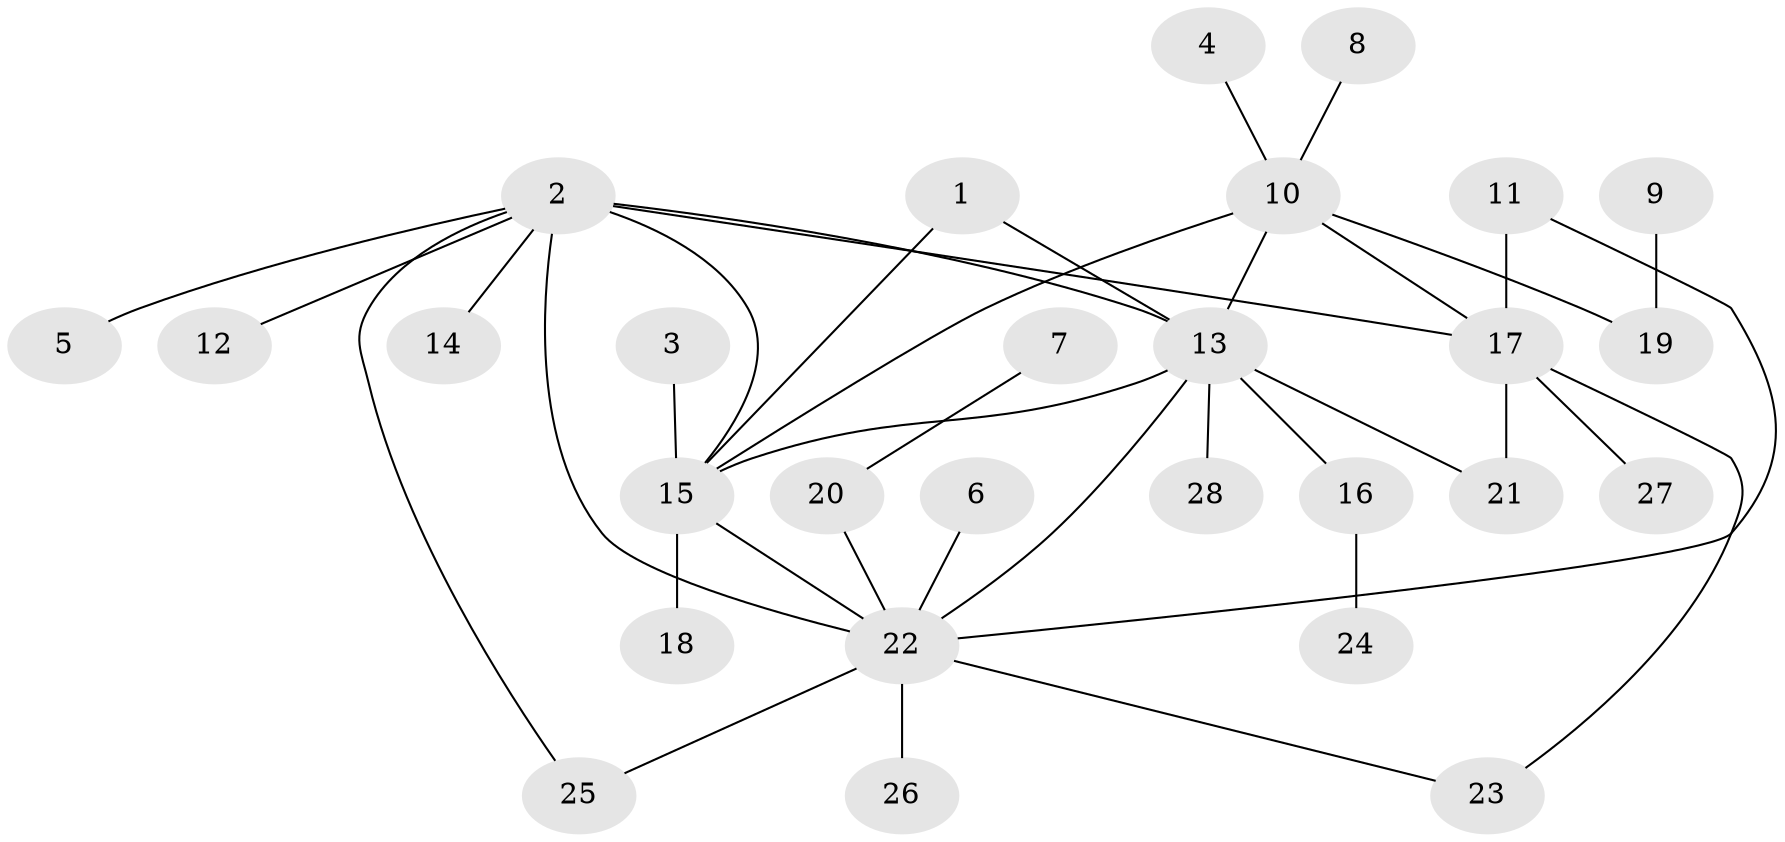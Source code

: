 // original degree distribution, {5: 0.0392156862745098, 6: 0.0196078431372549, 4: 0.09803921568627451, 8: 0.0392156862745098, 3: 0.058823529411764705, 9: 0.0392156862745098, 2: 0.13725490196078433, 1: 0.5686274509803921}
// Generated by graph-tools (version 1.1) at 2025/26/03/09/25 03:26:48]
// undirected, 28 vertices, 37 edges
graph export_dot {
graph [start="1"]
  node [color=gray90,style=filled];
  1;
  2;
  3;
  4;
  5;
  6;
  7;
  8;
  9;
  10;
  11;
  12;
  13;
  14;
  15;
  16;
  17;
  18;
  19;
  20;
  21;
  22;
  23;
  24;
  25;
  26;
  27;
  28;
  1 -- 13 [weight=1.0];
  1 -- 15 [weight=1.0];
  2 -- 5 [weight=1.0];
  2 -- 12 [weight=1.0];
  2 -- 13 [weight=1.0];
  2 -- 14 [weight=1.0];
  2 -- 15 [weight=2.0];
  2 -- 17 [weight=1.0];
  2 -- 22 [weight=1.0];
  2 -- 25 [weight=1.0];
  3 -- 15 [weight=1.0];
  4 -- 10 [weight=1.0];
  6 -- 22 [weight=1.0];
  7 -- 20 [weight=1.0];
  8 -- 10 [weight=1.0];
  9 -- 19 [weight=1.0];
  10 -- 13 [weight=1.0];
  10 -- 15 [weight=1.0];
  10 -- 17 [weight=1.0];
  10 -- 19 [weight=1.0];
  11 -- 17 [weight=1.0];
  11 -- 22 [weight=1.0];
  13 -- 15 [weight=1.0];
  13 -- 16 [weight=1.0];
  13 -- 21 [weight=1.0];
  13 -- 22 [weight=1.0];
  13 -- 28 [weight=1.0];
  15 -- 18 [weight=1.0];
  15 -- 22 [weight=1.0];
  16 -- 24 [weight=1.0];
  17 -- 21 [weight=1.0];
  17 -- 23 [weight=1.0];
  17 -- 27 [weight=1.0];
  20 -- 22 [weight=1.0];
  22 -- 23 [weight=1.0];
  22 -- 25 [weight=1.0];
  22 -- 26 [weight=1.0];
}
